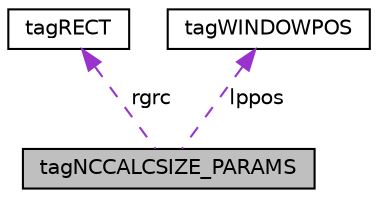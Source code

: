 digraph G
{
  edge [fontname="Helvetica",fontsize="10",labelfontname="Helvetica",labelfontsize="10"];
  node [fontname="Helvetica",fontsize="10",shape=record];
  Node1 [label="tagNCCALCSIZE_PARAMS",height=0.2,width=0.4,color="black", fillcolor="grey75", style="filled" fontcolor="black"];
  Node2 -> Node1 [dir="back",color="darkorchid3",fontsize="10",style="dashed",label=" rgrc" ,fontname="Helvetica"];
  Node2 [label="tagRECT",height=0.2,width=0.4,color="black", fillcolor="white", style="filled",URL="$structtag_r_e_c_t.html"];
  Node3 -> Node1 [dir="back",color="darkorchid3",fontsize="10",style="dashed",label=" lppos" ,fontname="Helvetica"];
  Node3 [label="tagWINDOWPOS",height=0.2,width=0.4,color="black", fillcolor="white", style="filled",URL="$structtag_w_i_n_d_o_w_p_o_s.html"];
}
